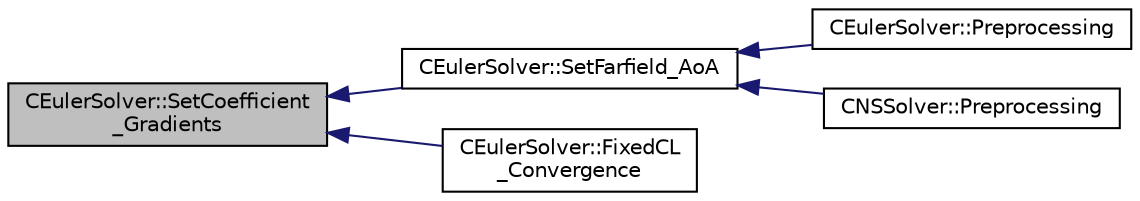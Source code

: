 digraph "CEulerSolver::SetCoefficient_Gradients"
{
  edge [fontname="Helvetica",fontsize="10",labelfontname="Helvetica",labelfontsize="10"];
  node [fontname="Helvetica",fontsize="10",shape=record];
  rankdir="LR";
  Node2988 [label="CEulerSolver::SetCoefficient\l_Gradients",height=0.2,width=0.4,color="black", fillcolor="grey75", style="filled", fontcolor="black"];
  Node2988 -> Node2989 [dir="back",color="midnightblue",fontsize="10",style="solid",fontname="Helvetica"];
  Node2989 [label="CEulerSolver::SetFarfield_AoA",height=0.2,width=0.4,color="black", fillcolor="white", style="filled",URL="$class_c_euler_solver.html#ae9346f0feebb8b28613bfc7838d3d121",tooltip="Update the AoA and freestream velocity at the farfield. "];
  Node2989 -> Node2990 [dir="back",color="midnightblue",fontsize="10",style="solid",fontname="Helvetica"];
  Node2990 [label="CEulerSolver::Preprocessing",height=0.2,width=0.4,color="black", fillcolor="white", style="filled",URL="$class_c_euler_solver.html#a8b89e1bfce33284c2d8f5f00f82f3f3f",tooltip="Compute primitive variables and their gradients. "];
  Node2989 -> Node2991 [dir="back",color="midnightblue",fontsize="10",style="solid",fontname="Helvetica"];
  Node2991 [label="CNSSolver::Preprocessing",height=0.2,width=0.4,color="black", fillcolor="white", style="filled",URL="$class_c_n_s_solver.html#a028c83d18cf8520dff2f9628d8a04e4b",tooltip="Restart residual and compute gradients. "];
  Node2988 -> Node2992 [dir="back",color="midnightblue",fontsize="10",style="solid",fontname="Helvetica"];
  Node2992 [label="CEulerSolver::FixedCL\l_Convergence",height=0.2,width=0.4,color="black", fillcolor="white", style="filled",URL="$class_c_euler_solver.html#ad2884e30f2a3661d790bfff589812589",tooltip="Check for convergence of the Fixed CL mode to the target CL. "];
}
